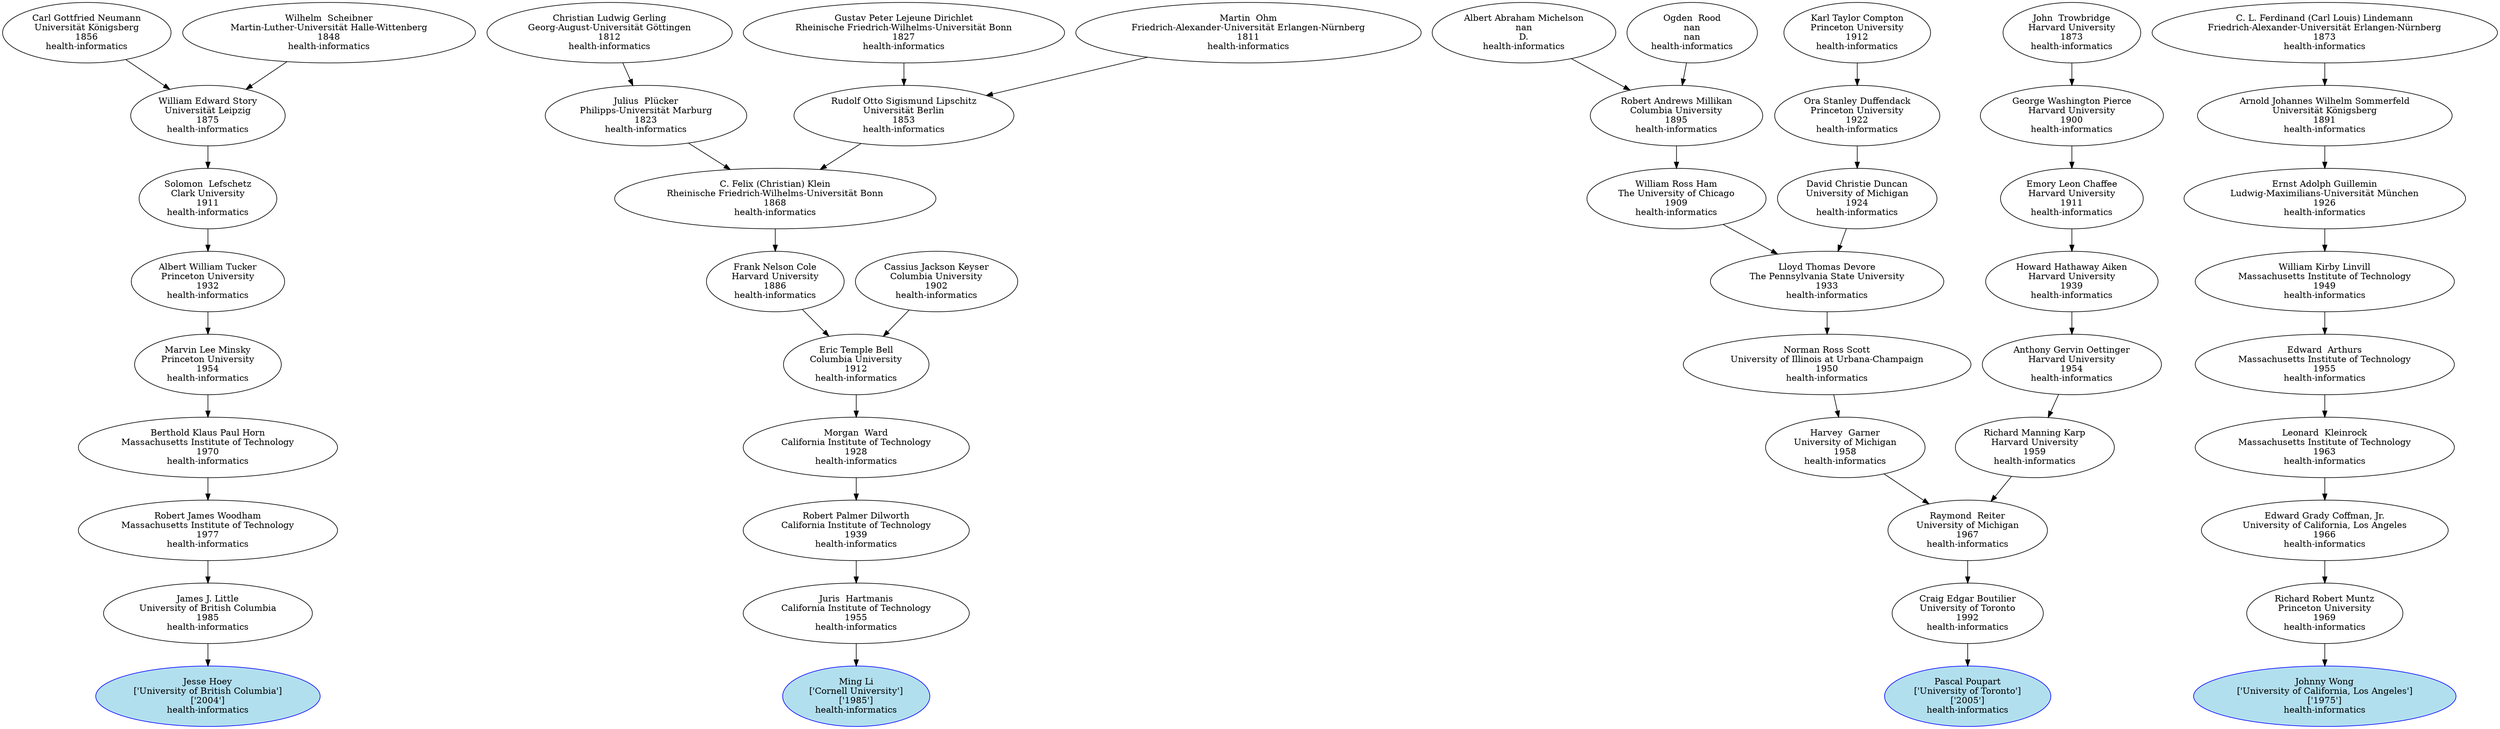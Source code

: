 digraph "Academic Genealogy for health-informatics" {
	167185 [label="Jesse Hoey
['University of British Columbia']
['2004']
health-informatics" color=blue fillcolor=lightblue2 style=filled]
	94793 [label="Ming Li
['Cornell University']
['1985']
health-informatics" color=blue fillcolor=lightblue2 style=filled]
	97099 [label="Pascal Poupart
['University of Toronto']
['2005']
health-informatics" color=blue fillcolor=lightblue2 style=filled]
	66882 [label="Johnny Wong
['University of California, Los Angeles']
['1975']
health-informatics" color=blue fillcolor=lightblue2 style=filled]
	72124 [label="James J. Little
University of British Columbia
1985
health-informatics"]
	10404 [label="Juris  Hartmanis
California Institute of Technology
1955
health-informatics"]
	72088 [label="Craig Edgar Boutilier
University of Toronto
1992
health-informatics"]
	70476 [label="Richard Robert Muntz
Princeton University
1969
health-informatics"]
	72085 [label="Robert James Woodham
Massachusetts Institute of Technology
1977
health-informatics"]
	10395 [label="Robert Palmer Dilworth
California Institute of Technology
1939
health-informatics"]
	5481 [label="Raymond  Reiter
University of Michigan
1967
health-informatics"]
	82027 [label="Edward Grady Coffman, Jr.
University of California, Los Angeles
1966
health-informatics"]
	61066 [label="Berthold Klaus Paul Horn
Massachusetts Institute of Technology
1970
health-informatics"]
	10385 [label="Morgan  Ward
California Institute of Technology
1928
health-informatics"]
	13812 [label="Harvey  Garner
University of Michigan
1958
health-informatics"]
	25275 [label="Richard Manning Karp
Harvard University
1959
health-informatics"]
	24334 [label="Leonard  Kleinrock
Massachusetts Institute of Technology
1963
health-informatics"]
	6869 [label="Marvin Lee Minsky
Princeton University
1954
health-informatics"]
	7868 [label="Eric Temple Bell
Columbia University
1912
health-informatics"]
	84481 [label="Norman Ross Scott
University of Illinois at Urbana-Champaign
1950
health-informatics"]
	13305 [label="Anthony Gervin Oettinger
Harvard University
1954
health-informatics"]
	65315 [label="Edward  Arthurs
Massachusetts Institute of Technology
1955
health-informatics"]
	8581 [label="Albert William Tucker
Princeton University
1932
health-informatics"]
	7611 [label="Frank Nelson Cole
Harvard University
1886
health-informatics"]
	37346 [label="Cassius Jackson Keyser
Columbia University
1902
health-informatics"]
	140183 [label="Lloyd Thomas Devore
The Pennsylvania State University
1933
health-informatics"]
	18953 [label="Howard Hathaway Aiken
Harvard University
1939
health-informatics"]
	10801 [label="William Kirby Linvill
Massachusetts Institute of Technology
1949
health-informatics"]
	7461 [label="Solomon  Lefschetz
Clark University
1911
health-informatics"]
	7401 [label="C. Felix (Christian) Klein
Rheinische Friedrich-Wilhelms-Universität Bonn
1868
health-informatics"]
	147676 [label="William Ross Ham
The University of Chicago
1909
health-informatics"]
	147677 [label="David Christie Duncan
University of Michigan
1924
health-informatics"]
	25248 [label="Emory Leon Chaffee
Harvard University
1911
health-informatics"]
	63061 [label="Ernst Adolph Guillemin
Ludwig-Maximilians-Universität München
1926
health-informatics"]
	7451 [label="William Edward Story
Universität Leipzig
1875
health-informatics"]
	7402 [label="Julius  Plücker
Philipps-Universität Marburg
1823
health-informatics"]
	19964 [label="Rudolf Otto Sigismund Lipschitz
Universität Berlin
1853
health-informatics"]
	72167 [label="Robert Andrews Millikan
Columbia University
1895
health-informatics"]
	148190 [label="Ora Stanley Duffendack
Princeton University
1922
health-informatics"]
	141987 [label="George Washington Pierce
Harvard University
1900
health-informatics"]
	31357 [label="Arnold Johannes Wilhelm Sommerfeld
Universität Königsberg
1891
health-informatics"]
	32858 [label="Carl Gottfried Neumann
Universität Königsberg
1856
health-informatics"]
	18589 [label="Wilhelm  Scheibner
Martin-Luther-Universität Halle-Wittenberg
1848
health-informatics"]
	29642 [label="Christian Ludwig Gerling
Georg-August-Universität Göttingen
1812
health-informatics"]
	17946 [label="Gustav Peter Lejeune Dirichlet
Rheinische Friedrich-Wilhelms-Universität Bonn
1827
health-informatics"]
	47064 [label="Martin  Ohm
Friedrich-Alexander-Universität Erlangen-Nürnberg
1811
health-informatics"]
	72170 [label="Albert Abraham Michelson
nan
D.
health-informatics"]
	148580 [label="Ogden  Rood
nan
nan
health-informatics"]
	147836 [label="Karl Taylor Compton
Princeton University
1912
health-informatics"]
	67041 [label="John  Trowbridge
Harvard University
1873
health-informatics"]
	7404 [label="C. L. Ferdinand (Carl Louis) Lindemann
Friedrich-Alexander-Universität Erlangen-Nürnberg
1873
health-informatics"]
	72124 -> 167185
	10404 -> 94793
	72088 -> 97099
	70476 -> 66882
	72085 -> 72124
	10395 -> 10404
	5481 -> 72088
	82027 -> 70476
	61066 -> 72085
	10385 -> 10395
	13812 -> 5481
	25275 -> 5481
	24334 -> 82027
	6869 -> 61066
	7868 -> 10385
	84481 -> 13812
	13305 -> 25275
	65315 -> 24334
	8581 -> 6869
	7611 -> 7868
	37346 -> 7868
	140183 -> 84481
	18953 -> 13305
	10801 -> 65315
	7461 -> 8581
	7401 -> 7611
	147676 -> 140183
	147677 -> 140183
	25248 -> 18953
	63061 -> 10801
	7451 -> 7461
	7402 -> 7401
	19964 -> 7401
	72167 -> 147676
	148190 -> 147677
	141987 -> 25248
	31357 -> 63061
	32858 -> 7451
	18589 -> 7451
	29642 -> 7402
	17946 -> 19964
	47064 -> 19964
	72170 -> 72167
	148580 -> 72167
	147836 -> 148190
	67041 -> 141987
	7404 -> 31357
}
